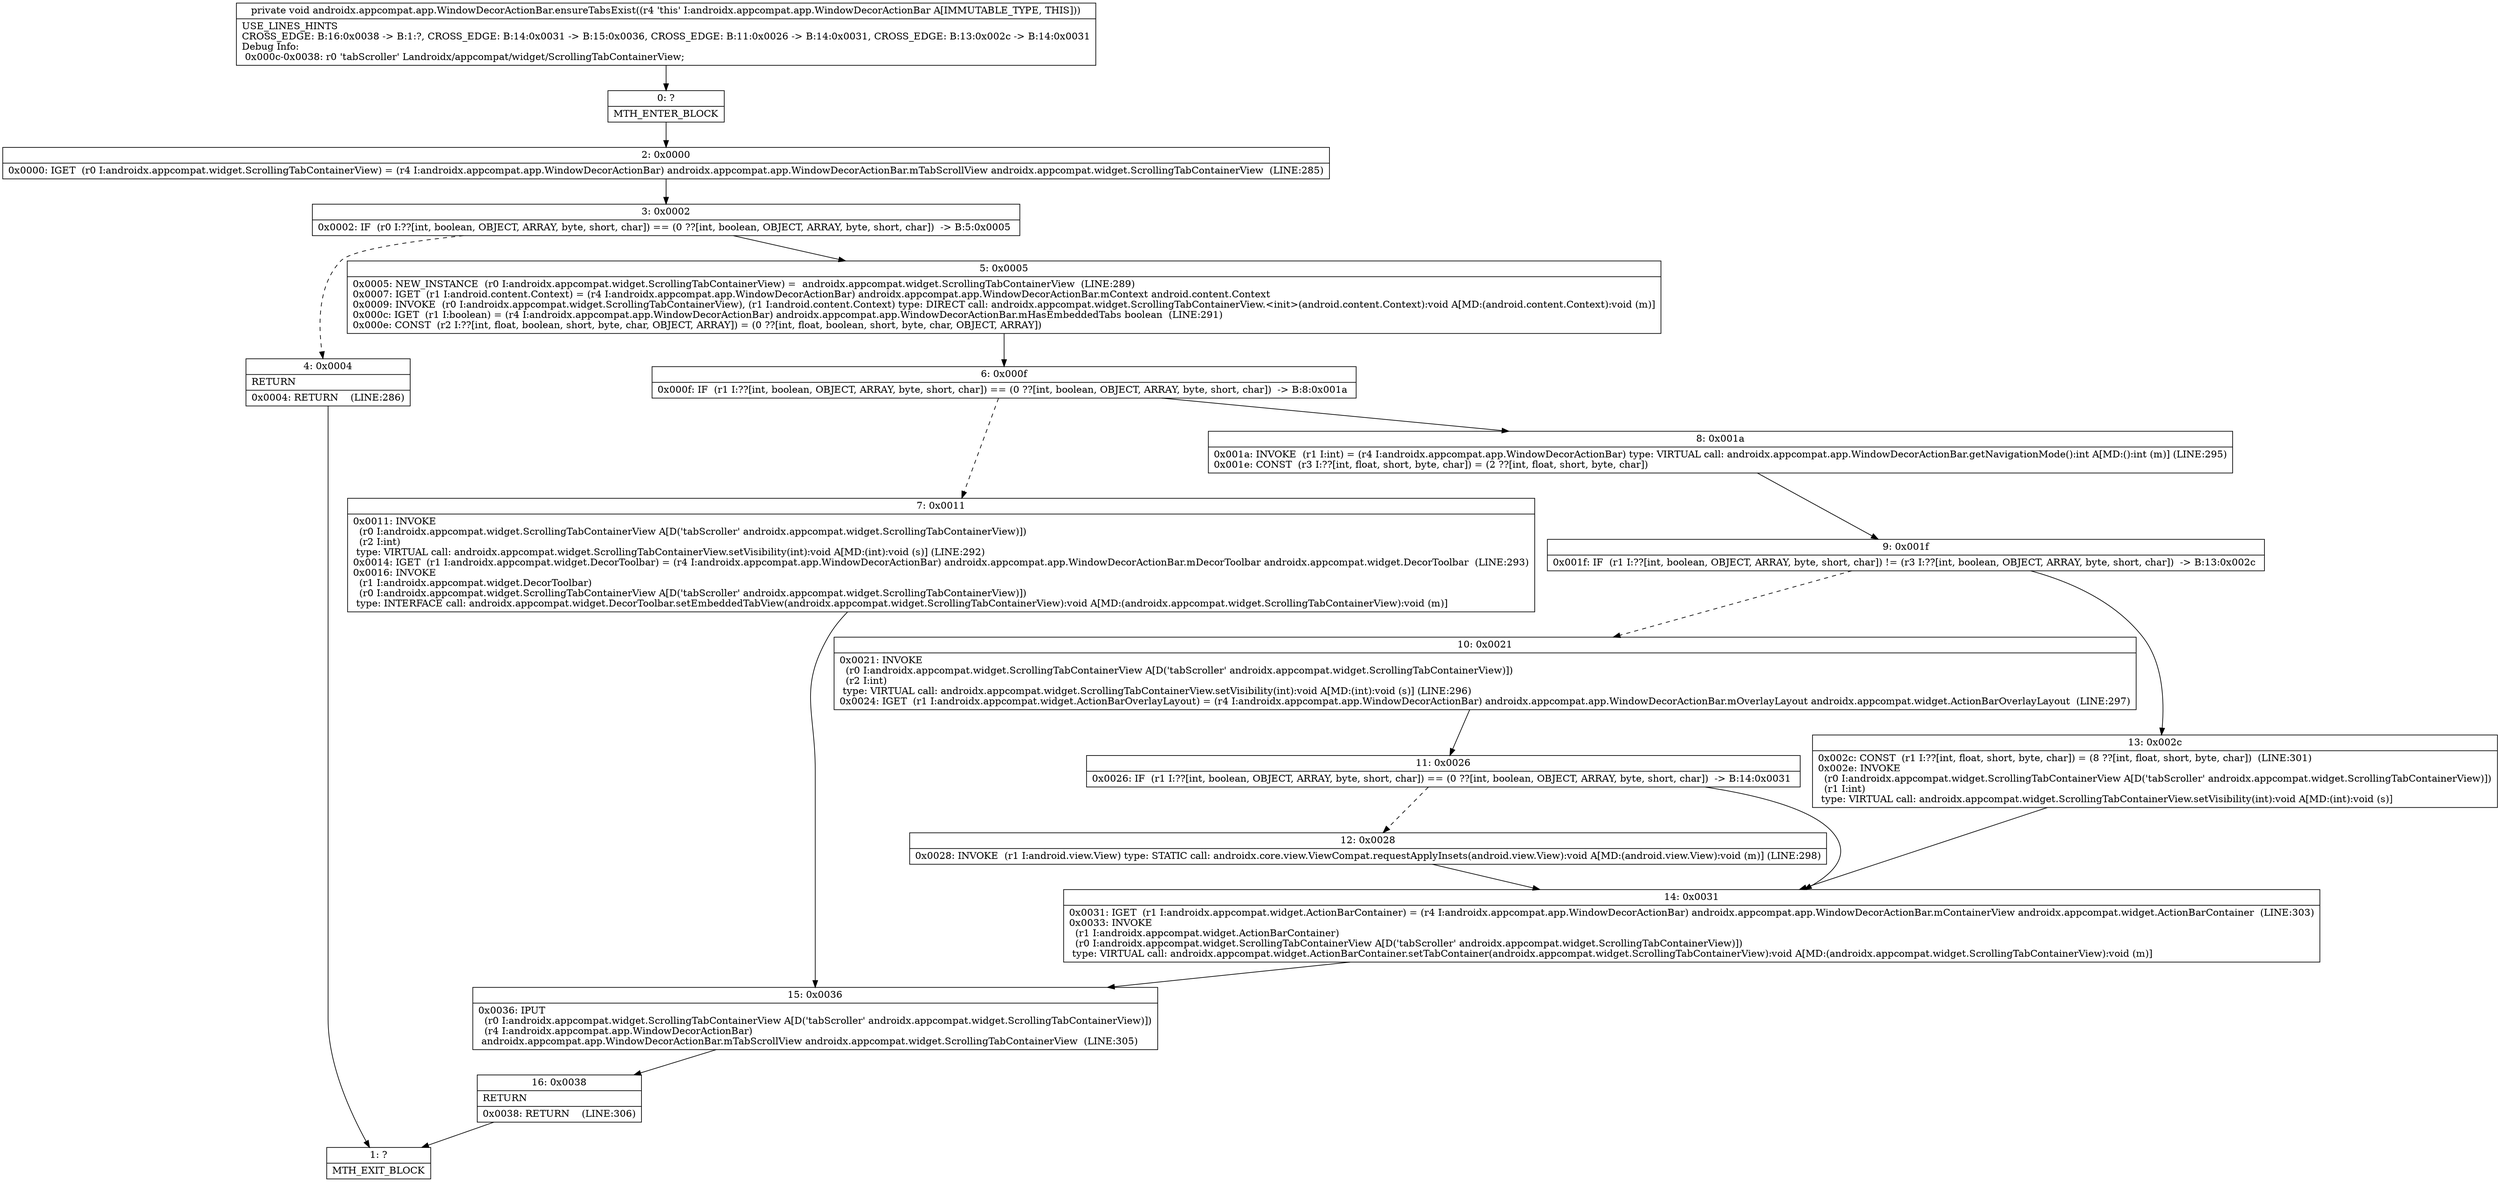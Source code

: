 digraph "CFG forandroidx.appcompat.app.WindowDecorActionBar.ensureTabsExist()V" {
Node_0 [shape=record,label="{0\:\ ?|MTH_ENTER_BLOCK\l}"];
Node_2 [shape=record,label="{2\:\ 0x0000|0x0000: IGET  (r0 I:androidx.appcompat.widget.ScrollingTabContainerView) = (r4 I:androidx.appcompat.app.WindowDecorActionBar) androidx.appcompat.app.WindowDecorActionBar.mTabScrollView androidx.appcompat.widget.ScrollingTabContainerView  (LINE:285)\l}"];
Node_3 [shape=record,label="{3\:\ 0x0002|0x0002: IF  (r0 I:??[int, boolean, OBJECT, ARRAY, byte, short, char]) == (0 ??[int, boolean, OBJECT, ARRAY, byte, short, char])  \-\> B:5:0x0005 \l}"];
Node_4 [shape=record,label="{4\:\ 0x0004|RETURN\l|0x0004: RETURN    (LINE:286)\l}"];
Node_1 [shape=record,label="{1\:\ ?|MTH_EXIT_BLOCK\l}"];
Node_5 [shape=record,label="{5\:\ 0x0005|0x0005: NEW_INSTANCE  (r0 I:androidx.appcompat.widget.ScrollingTabContainerView) =  androidx.appcompat.widget.ScrollingTabContainerView  (LINE:289)\l0x0007: IGET  (r1 I:android.content.Context) = (r4 I:androidx.appcompat.app.WindowDecorActionBar) androidx.appcompat.app.WindowDecorActionBar.mContext android.content.Context \l0x0009: INVOKE  (r0 I:androidx.appcompat.widget.ScrollingTabContainerView), (r1 I:android.content.Context) type: DIRECT call: androidx.appcompat.widget.ScrollingTabContainerView.\<init\>(android.content.Context):void A[MD:(android.content.Context):void (m)]\l0x000c: IGET  (r1 I:boolean) = (r4 I:androidx.appcompat.app.WindowDecorActionBar) androidx.appcompat.app.WindowDecorActionBar.mHasEmbeddedTabs boolean  (LINE:291)\l0x000e: CONST  (r2 I:??[int, float, boolean, short, byte, char, OBJECT, ARRAY]) = (0 ??[int, float, boolean, short, byte, char, OBJECT, ARRAY]) \l}"];
Node_6 [shape=record,label="{6\:\ 0x000f|0x000f: IF  (r1 I:??[int, boolean, OBJECT, ARRAY, byte, short, char]) == (0 ??[int, boolean, OBJECT, ARRAY, byte, short, char])  \-\> B:8:0x001a \l}"];
Node_7 [shape=record,label="{7\:\ 0x0011|0x0011: INVOKE  \l  (r0 I:androidx.appcompat.widget.ScrollingTabContainerView A[D('tabScroller' androidx.appcompat.widget.ScrollingTabContainerView)])\l  (r2 I:int)\l type: VIRTUAL call: androidx.appcompat.widget.ScrollingTabContainerView.setVisibility(int):void A[MD:(int):void (s)] (LINE:292)\l0x0014: IGET  (r1 I:androidx.appcompat.widget.DecorToolbar) = (r4 I:androidx.appcompat.app.WindowDecorActionBar) androidx.appcompat.app.WindowDecorActionBar.mDecorToolbar androidx.appcompat.widget.DecorToolbar  (LINE:293)\l0x0016: INVOKE  \l  (r1 I:androidx.appcompat.widget.DecorToolbar)\l  (r0 I:androidx.appcompat.widget.ScrollingTabContainerView A[D('tabScroller' androidx.appcompat.widget.ScrollingTabContainerView)])\l type: INTERFACE call: androidx.appcompat.widget.DecorToolbar.setEmbeddedTabView(androidx.appcompat.widget.ScrollingTabContainerView):void A[MD:(androidx.appcompat.widget.ScrollingTabContainerView):void (m)]\l}"];
Node_15 [shape=record,label="{15\:\ 0x0036|0x0036: IPUT  \l  (r0 I:androidx.appcompat.widget.ScrollingTabContainerView A[D('tabScroller' androidx.appcompat.widget.ScrollingTabContainerView)])\l  (r4 I:androidx.appcompat.app.WindowDecorActionBar)\l androidx.appcompat.app.WindowDecorActionBar.mTabScrollView androidx.appcompat.widget.ScrollingTabContainerView  (LINE:305)\l}"];
Node_16 [shape=record,label="{16\:\ 0x0038|RETURN\l|0x0038: RETURN    (LINE:306)\l}"];
Node_8 [shape=record,label="{8\:\ 0x001a|0x001a: INVOKE  (r1 I:int) = (r4 I:androidx.appcompat.app.WindowDecorActionBar) type: VIRTUAL call: androidx.appcompat.app.WindowDecorActionBar.getNavigationMode():int A[MD:():int (m)] (LINE:295)\l0x001e: CONST  (r3 I:??[int, float, short, byte, char]) = (2 ??[int, float, short, byte, char]) \l}"];
Node_9 [shape=record,label="{9\:\ 0x001f|0x001f: IF  (r1 I:??[int, boolean, OBJECT, ARRAY, byte, short, char]) != (r3 I:??[int, boolean, OBJECT, ARRAY, byte, short, char])  \-\> B:13:0x002c \l}"];
Node_10 [shape=record,label="{10\:\ 0x0021|0x0021: INVOKE  \l  (r0 I:androidx.appcompat.widget.ScrollingTabContainerView A[D('tabScroller' androidx.appcompat.widget.ScrollingTabContainerView)])\l  (r2 I:int)\l type: VIRTUAL call: androidx.appcompat.widget.ScrollingTabContainerView.setVisibility(int):void A[MD:(int):void (s)] (LINE:296)\l0x0024: IGET  (r1 I:androidx.appcompat.widget.ActionBarOverlayLayout) = (r4 I:androidx.appcompat.app.WindowDecorActionBar) androidx.appcompat.app.WindowDecorActionBar.mOverlayLayout androidx.appcompat.widget.ActionBarOverlayLayout  (LINE:297)\l}"];
Node_11 [shape=record,label="{11\:\ 0x0026|0x0026: IF  (r1 I:??[int, boolean, OBJECT, ARRAY, byte, short, char]) == (0 ??[int, boolean, OBJECT, ARRAY, byte, short, char])  \-\> B:14:0x0031 \l}"];
Node_12 [shape=record,label="{12\:\ 0x0028|0x0028: INVOKE  (r1 I:android.view.View) type: STATIC call: androidx.core.view.ViewCompat.requestApplyInsets(android.view.View):void A[MD:(android.view.View):void (m)] (LINE:298)\l}"];
Node_14 [shape=record,label="{14\:\ 0x0031|0x0031: IGET  (r1 I:androidx.appcompat.widget.ActionBarContainer) = (r4 I:androidx.appcompat.app.WindowDecorActionBar) androidx.appcompat.app.WindowDecorActionBar.mContainerView androidx.appcompat.widget.ActionBarContainer  (LINE:303)\l0x0033: INVOKE  \l  (r1 I:androidx.appcompat.widget.ActionBarContainer)\l  (r0 I:androidx.appcompat.widget.ScrollingTabContainerView A[D('tabScroller' androidx.appcompat.widget.ScrollingTabContainerView)])\l type: VIRTUAL call: androidx.appcompat.widget.ActionBarContainer.setTabContainer(androidx.appcompat.widget.ScrollingTabContainerView):void A[MD:(androidx.appcompat.widget.ScrollingTabContainerView):void (m)]\l}"];
Node_13 [shape=record,label="{13\:\ 0x002c|0x002c: CONST  (r1 I:??[int, float, short, byte, char]) = (8 ??[int, float, short, byte, char])  (LINE:301)\l0x002e: INVOKE  \l  (r0 I:androidx.appcompat.widget.ScrollingTabContainerView A[D('tabScroller' androidx.appcompat.widget.ScrollingTabContainerView)])\l  (r1 I:int)\l type: VIRTUAL call: androidx.appcompat.widget.ScrollingTabContainerView.setVisibility(int):void A[MD:(int):void (s)]\l}"];
MethodNode[shape=record,label="{private void androidx.appcompat.app.WindowDecorActionBar.ensureTabsExist((r4 'this' I:androidx.appcompat.app.WindowDecorActionBar A[IMMUTABLE_TYPE, THIS]))  | USE_LINES_HINTS\lCROSS_EDGE: B:16:0x0038 \-\> B:1:?, CROSS_EDGE: B:14:0x0031 \-\> B:15:0x0036, CROSS_EDGE: B:11:0x0026 \-\> B:14:0x0031, CROSS_EDGE: B:13:0x002c \-\> B:14:0x0031\lDebug Info:\l  0x000c\-0x0038: r0 'tabScroller' Landroidx\/appcompat\/widget\/ScrollingTabContainerView;\l}"];
MethodNode -> Node_0;Node_0 -> Node_2;
Node_2 -> Node_3;
Node_3 -> Node_4[style=dashed];
Node_3 -> Node_5;
Node_4 -> Node_1;
Node_5 -> Node_6;
Node_6 -> Node_7[style=dashed];
Node_6 -> Node_8;
Node_7 -> Node_15;
Node_15 -> Node_16;
Node_16 -> Node_1;
Node_8 -> Node_9;
Node_9 -> Node_10[style=dashed];
Node_9 -> Node_13;
Node_10 -> Node_11;
Node_11 -> Node_12[style=dashed];
Node_11 -> Node_14;
Node_12 -> Node_14;
Node_14 -> Node_15;
Node_13 -> Node_14;
}

